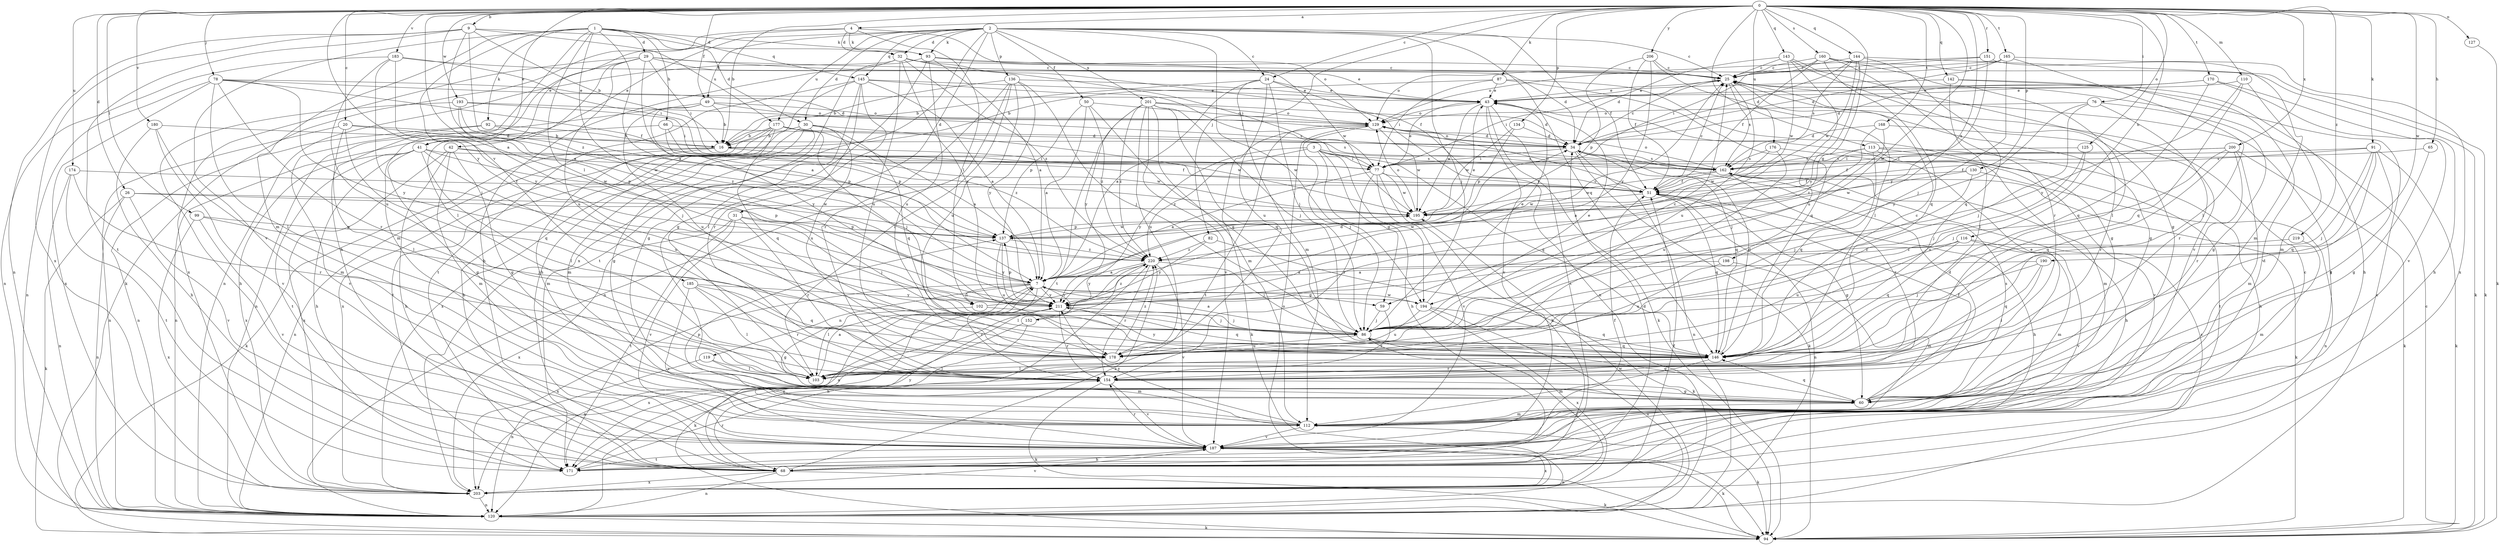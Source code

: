strict digraph  {
0;
1;
2;
3;
4;
7;
9;
16;
20;
24;
25;
26;
29;
30;
31;
32;
34;
41;
42;
43;
49;
50;
51;
59;
60;
65;
66;
68;
76;
77;
78;
82;
86;
87;
91;
92;
93;
94;
99;
102;
103;
110;
112;
113;
116;
119;
120;
125;
127;
129;
130;
134;
136;
137;
142;
143;
144;
145;
146;
151;
152;
154;
160;
162;
165;
168;
170;
171;
174;
176;
177;
178;
180;
183;
185;
187;
190;
193;
194;
195;
198;
200;
201;
203;
206;
211;
219;
220;
0 -> 4  [label=a];
0 -> 7  [label=a];
0 -> 9  [label=b];
0 -> 16  [label=b];
0 -> 20  [label=c];
0 -> 24  [label=c];
0 -> 26  [label=d];
0 -> 41  [label=e];
0 -> 49  [label=f];
0 -> 59  [label=g];
0 -> 65  [label=h];
0 -> 76  [label=i];
0 -> 78  [label=j];
0 -> 82  [label=j];
0 -> 87  [label=k];
0 -> 91  [label=k];
0 -> 99  [label=l];
0 -> 110  [label=m];
0 -> 113  [label=n];
0 -> 116  [label=n];
0 -> 125  [label=o];
0 -> 127  [label=o];
0 -> 130  [label=p];
0 -> 134  [label=p];
0 -> 142  [label=q];
0 -> 143  [label=q];
0 -> 144  [label=q];
0 -> 151  [label=r];
0 -> 160  [label=s];
0 -> 165  [label=t];
0 -> 168  [label=t];
0 -> 170  [label=t];
0 -> 174  [label=u];
0 -> 176  [label=u];
0 -> 180  [label=v];
0 -> 183  [label=v];
0 -> 190  [label=w];
0 -> 193  [label=w];
0 -> 194  [label=w];
0 -> 198  [label=x];
0 -> 200  [label=x];
0 -> 206  [label=y];
0 -> 211  [label=y];
0 -> 219  [label=z];
1 -> 7  [label=a];
1 -> 29  [label=d];
1 -> 30  [label=d];
1 -> 66  [label=h];
1 -> 68  [label=h];
1 -> 92  [label=k];
1 -> 93  [label=k];
1 -> 102  [label=l];
1 -> 112  [label=m];
1 -> 145  [label=q];
1 -> 185  [label=v];
1 -> 187  [label=v];
1 -> 194  [label=w];
2 -> 24  [label=c];
2 -> 25  [label=c];
2 -> 30  [label=d];
2 -> 31  [label=d];
2 -> 32  [label=d];
2 -> 41  [label=e];
2 -> 49  [label=f];
2 -> 50  [label=f];
2 -> 51  [label=f];
2 -> 86  [label=j];
2 -> 93  [label=k];
2 -> 136  [label=p];
2 -> 145  [label=q];
2 -> 146  [label=q];
2 -> 177  [label=u];
2 -> 194  [label=w];
2 -> 201  [label=x];
2 -> 203  [label=x];
3 -> 59  [label=g];
3 -> 68  [label=h];
3 -> 77  [label=i];
3 -> 146  [label=q];
3 -> 162  [label=s];
3 -> 194  [label=w];
3 -> 211  [label=y];
3 -> 220  [label=z];
4 -> 32  [label=d];
4 -> 42  [label=e];
4 -> 93  [label=k];
4 -> 94  [label=k];
4 -> 102  [label=l];
4 -> 129  [label=o];
7 -> 25  [label=c];
7 -> 59  [label=g];
7 -> 102  [label=l];
7 -> 103  [label=l];
7 -> 119  [label=n];
7 -> 152  [label=r];
7 -> 154  [label=r];
7 -> 194  [label=w];
7 -> 203  [label=x];
7 -> 211  [label=y];
9 -> 7  [label=a];
9 -> 16  [label=b];
9 -> 32  [label=d];
9 -> 120  [label=n];
9 -> 171  [label=t];
9 -> 177  [label=u];
9 -> 203  [label=x];
9 -> 220  [label=z];
16 -> 77  [label=i];
16 -> 94  [label=k];
16 -> 112  [label=m];
16 -> 120  [label=n];
16 -> 195  [label=w];
20 -> 16  [label=b];
20 -> 103  [label=l];
20 -> 120  [label=n];
20 -> 137  [label=p];
20 -> 146  [label=q];
24 -> 7  [label=a];
24 -> 16  [label=b];
24 -> 43  [label=e];
24 -> 86  [label=j];
24 -> 112  [label=m];
24 -> 120  [label=n];
24 -> 178  [label=u];
25 -> 43  [label=e];
25 -> 60  [label=g];
25 -> 77  [label=i];
25 -> 162  [label=s];
25 -> 171  [label=t];
25 -> 178  [label=u];
26 -> 94  [label=k];
26 -> 120  [label=n];
26 -> 137  [label=p];
26 -> 187  [label=v];
26 -> 195  [label=w];
29 -> 7  [label=a];
29 -> 25  [label=c];
29 -> 34  [label=d];
29 -> 43  [label=e];
29 -> 77  [label=i];
29 -> 103  [label=l];
29 -> 112  [label=m];
29 -> 178  [label=u];
29 -> 203  [label=x];
30 -> 16  [label=b];
30 -> 60  [label=g];
30 -> 112  [label=m];
30 -> 146  [label=q];
30 -> 178  [label=u];
30 -> 195  [label=w];
30 -> 203  [label=x];
31 -> 86  [label=j];
31 -> 137  [label=p];
31 -> 154  [label=r];
31 -> 171  [label=t];
31 -> 187  [label=v];
31 -> 203  [label=x];
32 -> 25  [label=c];
32 -> 51  [label=f];
32 -> 68  [label=h];
32 -> 77  [label=i];
32 -> 120  [label=n];
32 -> 178  [label=u];
32 -> 211  [label=y];
32 -> 220  [label=z];
34 -> 25  [label=c];
34 -> 77  [label=i];
34 -> 94  [label=k];
34 -> 120  [label=n];
34 -> 129  [label=o];
34 -> 146  [label=q];
34 -> 162  [label=s];
41 -> 60  [label=g];
41 -> 68  [label=h];
41 -> 103  [label=l];
41 -> 162  [label=s];
41 -> 171  [label=t];
41 -> 178  [label=u];
41 -> 195  [label=w];
41 -> 203  [label=x];
42 -> 51  [label=f];
42 -> 60  [label=g];
42 -> 68  [label=h];
42 -> 77  [label=i];
42 -> 112  [label=m];
42 -> 203  [label=x];
43 -> 94  [label=k];
43 -> 129  [label=o];
43 -> 171  [label=t];
43 -> 187  [label=v];
43 -> 195  [label=w];
49 -> 16  [label=b];
49 -> 120  [label=n];
49 -> 129  [label=o];
49 -> 162  [label=s];
49 -> 178  [label=u];
49 -> 211  [label=y];
50 -> 7  [label=a];
50 -> 129  [label=o];
50 -> 137  [label=p];
50 -> 146  [label=q];
50 -> 220  [label=z];
51 -> 25  [label=c];
51 -> 60  [label=g];
51 -> 68  [label=h];
51 -> 120  [label=n];
51 -> 129  [label=o];
51 -> 146  [label=q];
51 -> 195  [label=w];
59 -> 86  [label=j];
59 -> 154  [label=r];
60 -> 34  [label=d];
60 -> 43  [label=e];
60 -> 51  [label=f];
60 -> 112  [label=m];
60 -> 146  [label=q];
60 -> 162  [label=s];
65 -> 60  [label=g];
65 -> 162  [label=s];
66 -> 34  [label=d];
66 -> 120  [label=n];
66 -> 137  [label=p];
66 -> 220  [label=z];
68 -> 7  [label=a];
68 -> 34  [label=d];
68 -> 94  [label=k];
68 -> 120  [label=n];
68 -> 203  [label=x];
68 -> 220  [label=z];
76 -> 60  [label=g];
76 -> 86  [label=j];
76 -> 129  [label=o];
76 -> 154  [label=r];
76 -> 211  [label=y];
77 -> 7  [label=a];
77 -> 43  [label=e];
77 -> 51  [label=f];
77 -> 68  [label=h];
77 -> 154  [label=r];
77 -> 187  [label=v];
77 -> 195  [label=w];
78 -> 34  [label=d];
78 -> 43  [label=e];
78 -> 51  [label=f];
78 -> 103  [label=l];
78 -> 120  [label=n];
78 -> 154  [label=r];
78 -> 203  [label=x];
78 -> 211  [label=y];
82 -> 94  [label=k];
82 -> 211  [label=y];
82 -> 220  [label=z];
86 -> 7  [label=a];
86 -> 25  [label=c];
86 -> 43  [label=e];
86 -> 60  [label=g];
86 -> 146  [label=q];
86 -> 178  [label=u];
87 -> 16  [label=b];
87 -> 43  [label=e];
87 -> 60  [label=g];
87 -> 77  [label=i];
87 -> 146  [label=q];
91 -> 51  [label=f];
91 -> 60  [label=g];
91 -> 77  [label=i];
91 -> 86  [label=j];
91 -> 94  [label=k];
91 -> 103  [label=l];
91 -> 146  [label=q];
92 -> 16  [label=b];
92 -> 120  [label=n];
92 -> 137  [label=p];
92 -> 187  [label=v];
93 -> 7  [label=a];
93 -> 25  [label=c];
93 -> 60  [label=g];
93 -> 171  [label=t];
93 -> 178  [label=u];
93 -> 195  [label=w];
94 -> 25  [label=c];
99 -> 86  [label=j];
99 -> 137  [label=p];
99 -> 187  [label=v];
99 -> 203  [label=x];
102 -> 34  [label=d];
102 -> 60  [label=g];
102 -> 86  [label=j];
103 -> 7  [label=a];
110 -> 43  [label=e];
110 -> 112  [label=m];
110 -> 146  [label=q];
110 -> 211  [label=y];
112 -> 94  [label=k];
112 -> 137  [label=p];
112 -> 187  [label=v];
112 -> 211  [label=y];
113 -> 7  [label=a];
113 -> 68  [label=h];
113 -> 112  [label=m];
113 -> 146  [label=q];
113 -> 162  [label=s];
113 -> 171  [label=t];
116 -> 112  [label=m];
116 -> 146  [label=q];
116 -> 178  [label=u];
116 -> 187  [label=v];
116 -> 220  [label=z];
119 -> 103  [label=l];
119 -> 112  [label=m];
119 -> 120  [label=n];
120 -> 25  [label=c];
120 -> 94  [label=k];
120 -> 195  [label=w];
120 -> 220  [label=z];
125 -> 86  [label=j];
125 -> 162  [label=s];
125 -> 178  [label=u];
127 -> 94  [label=k];
129 -> 34  [label=d];
129 -> 86  [label=j];
129 -> 94  [label=k];
129 -> 171  [label=t];
129 -> 195  [label=w];
130 -> 51  [label=f];
130 -> 86  [label=j];
130 -> 120  [label=n];
130 -> 195  [label=w];
134 -> 34  [label=d];
134 -> 137  [label=p];
134 -> 195  [label=w];
136 -> 16  [label=b];
136 -> 43  [label=e];
136 -> 86  [label=j];
136 -> 103  [label=l];
136 -> 120  [label=n];
136 -> 154  [label=r];
136 -> 178  [label=u];
136 -> 211  [label=y];
137 -> 43  [label=e];
137 -> 178  [label=u];
137 -> 195  [label=w];
137 -> 211  [label=y];
137 -> 220  [label=z];
142 -> 43  [label=e];
142 -> 68  [label=h];
142 -> 103  [label=l];
142 -> 187  [label=v];
143 -> 25  [label=c];
143 -> 34  [label=d];
143 -> 60  [label=g];
143 -> 178  [label=u];
143 -> 187  [label=v];
143 -> 195  [label=w];
144 -> 25  [label=c];
144 -> 34  [label=d];
144 -> 94  [label=k];
144 -> 146  [label=q];
144 -> 162  [label=s];
144 -> 195  [label=w];
144 -> 211  [label=y];
145 -> 7  [label=a];
145 -> 43  [label=e];
145 -> 60  [label=g];
145 -> 68  [label=h];
145 -> 77  [label=i];
145 -> 103  [label=l];
145 -> 154  [label=r];
145 -> 171  [label=t];
146 -> 25  [label=c];
146 -> 34  [label=d];
146 -> 103  [label=l];
146 -> 112  [label=m];
146 -> 154  [label=r];
146 -> 211  [label=y];
151 -> 25  [label=c];
151 -> 112  [label=m];
151 -> 129  [label=o];
151 -> 211  [label=y];
152 -> 68  [label=h];
152 -> 94  [label=k];
152 -> 220  [label=z];
154 -> 60  [label=g];
154 -> 94  [label=k];
154 -> 187  [label=v];
160 -> 25  [label=c];
160 -> 51  [label=f];
160 -> 77  [label=i];
160 -> 94  [label=k];
160 -> 103  [label=l];
160 -> 146  [label=q];
160 -> 154  [label=r];
162 -> 51  [label=f];
162 -> 68  [label=h];
162 -> 94  [label=k];
162 -> 129  [label=o];
162 -> 154  [label=r];
162 -> 195  [label=w];
165 -> 25  [label=c];
165 -> 34  [label=d];
165 -> 86  [label=j];
165 -> 103  [label=l];
165 -> 129  [label=o];
165 -> 203  [label=x];
168 -> 34  [label=d];
168 -> 86  [label=j];
168 -> 154  [label=r];
168 -> 220  [label=z];
170 -> 34  [label=d];
170 -> 43  [label=e];
170 -> 68  [label=h];
170 -> 146  [label=q];
170 -> 187  [label=v];
171 -> 25  [label=c];
171 -> 154  [label=r];
174 -> 51  [label=f];
174 -> 120  [label=n];
174 -> 154  [label=r];
174 -> 171  [label=t];
176 -> 162  [label=s];
176 -> 178  [label=u];
176 -> 187  [label=v];
176 -> 195  [label=w];
177 -> 7  [label=a];
177 -> 16  [label=b];
177 -> 68  [label=h];
177 -> 86  [label=j];
177 -> 146  [label=q];
177 -> 162  [label=s];
177 -> 171  [label=t];
177 -> 203  [label=x];
178 -> 103  [label=l];
178 -> 220  [label=z];
180 -> 34  [label=d];
180 -> 68  [label=h];
180 -> 112  [label=m];
180 -> 187  [label=v];
183 -> 25  [label=c];
183 -> 77  [label=i];
183 -> 86  [label=j];
183 -> 120  [label=n];
183 -> 178  [label=u];
183 -> 211  [label=y];
185 -> 103  [label=l];
185 -> 146  [label=q];
185 -> 154  [label=r];
185 -> 187  [label=v];
185 -> 211  [label=y];
187 -> 51  [label=f];
187 -> 68  [label=h];
187 -> 94  [label=k];
187 -> 120  [label=n];
187 -> 154  [label=r];
187 -> 171  [label=t];
187 -> 203  [label=x];
187 -> 211  [label=y];
190 -> 7  [label=a];
190 -> 86  [label=j];
190 -> 103  [label=l];
190 -> 146  [label=q];
193 -> 68  [label=h];
193 -> 77  [label=i];
193 -> 86  [label=j];
193 -> 129  [label=o];
193 -> 220  [label=z];
194 -> 43  [label=e];
194 -> 120  [label=n];
194 -> 146  [label=q];
194 -> 178  [label=u];
194 -> 203  [label=x];
195 -> 129  [label=o];
195 -> 137  [label=p];
198 -> 7  [label=a];
198 -> 112  [label=m];
198 -> 178  [label=u];
200 -> 51  [label=f];
200 -> 77  [label=i];
200 -> 86  [label=j];
200 -> 94  [label=k];
200 -> 112  [label=m];
200 -> 146  [label=q];
200 -> 154  [label=r];
201 -> 34  [label=d];
201 -> 86  [label=j];
201 -> 112  [label=m];
201 -> 129  [label=o];
201 -> 146  [label=q];
201 -> 171  [label=t];
201 -> 178  [label=u];
201 -> 187  [label=v];
201 -> 211  [label=y];
201 -> 220  [label=z];
203 -> 51  [label=f];
203 -> 86  [label=j];
203 -> 120  [label=n];
203 -> 129  [label=o];
203 -> 162  [label=s];
203 -> 187  [label=v];
206 -> 25  [label=c];
206 -> 51  [label=f];
206 -> 103  [label=l];
206 -> 137  [label=p];
206 -> 211  [label=y];
211 -> 86  [label=j];
211 -> 120  [label=n];
211 -> 137  [label=p];
211 -> 146  [label=q];
211 -> 154  [label=r];
211 -> 203  [label=x];
219 -> 112  [label=m];
219 -> 220  [label=z];
220 -> 7  [label=a];
220 -> 86  [label=j];
220 -> 103  [label=l];
220 -> 154  [label=r];
220 -> 187  [label=v];
220 -> 211  [label=y];
}
